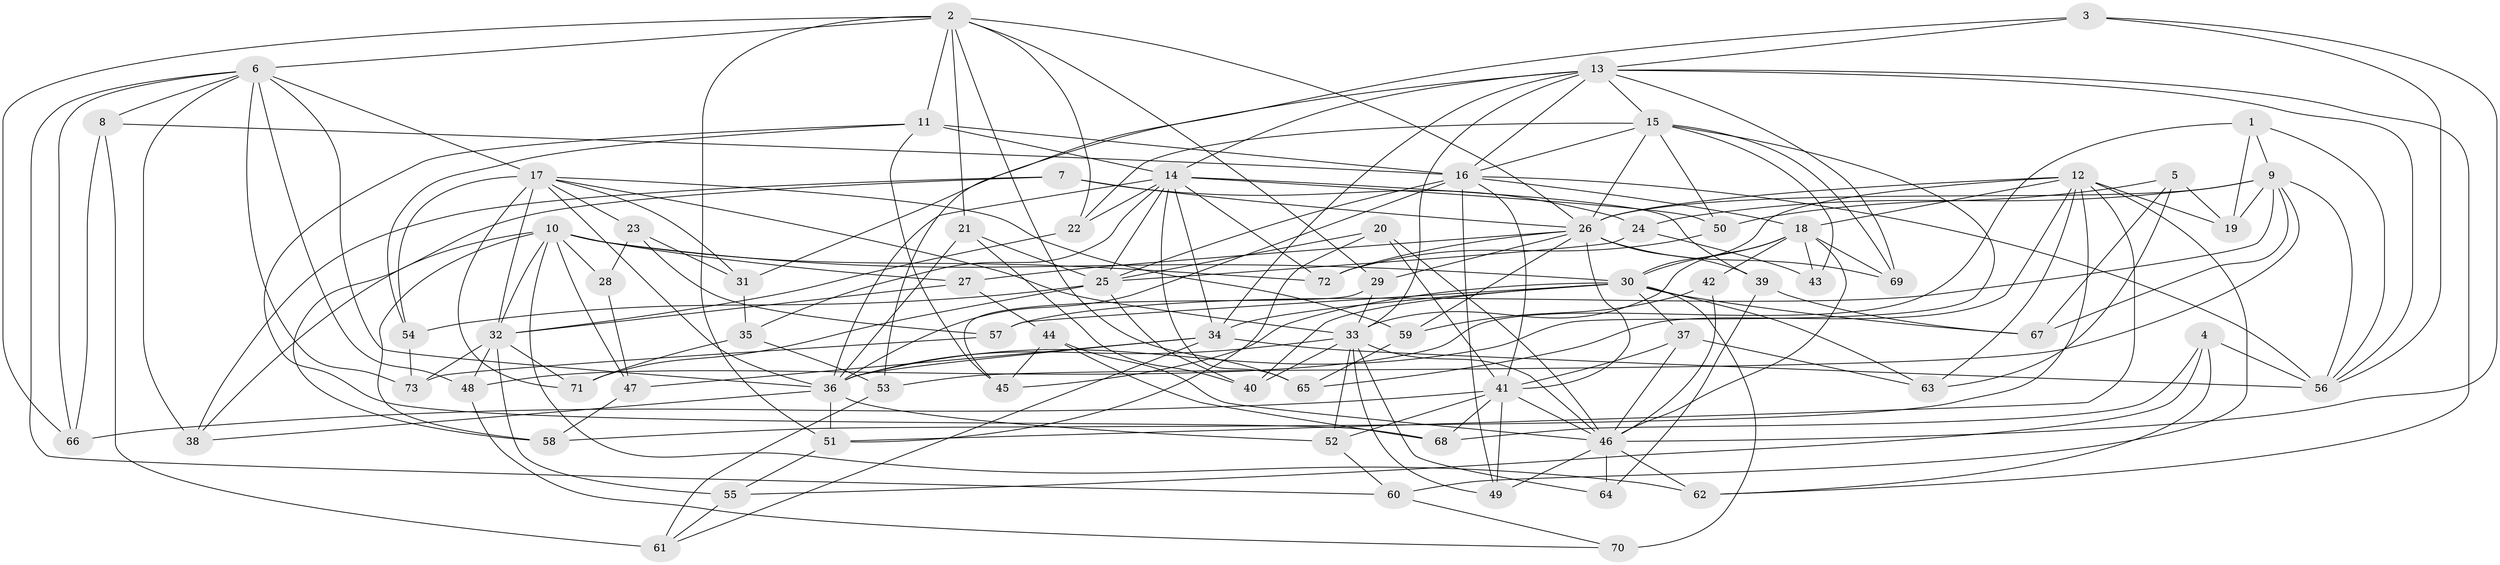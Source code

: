 // original degree distribution, {4: 1.0}
// Generated by graph-tools (version 1.1) at 2025/38/03/09/25 02:38:07]
// undirected, 73 vertices, 200 edges
graph export_dot {
graph [start="1"]
  node [color=gray90,style=filled];
  1;
  2;
  3;
  4;
  5;
  6;
  7;
  8;
  9;
  10;
  11;
  12;
  13;
  14;
  15;
  16;
  17;
  18;
  19;
  20;
  21;
  22;
  23;
  24;
  25;
  26;
  27;
  28;
  29;
  30;
  31;
  32;
  33;
  34;
  35;
  36;
  37;
  38;
  39;
  40;
  41;
  42;
  43;
  44;
  45;
  46;
  47;
  48;
  49;
  50;
  51;
  52;
  53;
  54;
  55;
  56;
  57;
  58;
  59;
  60;
  61;
  62;
  63;
  64;
  65;
  66;
  67;
  68;
  69;
  70;
  71;
  72;
  73;
  1 -- 9 [weight=1.0];
  1 -- 19 [weight=1.0];
  1 -- 48 [weight=1.0];
  1 -- 56 [weight=1.0];
  2 -- 6 [weight=1.0];
  2 -- 11 [weight=1.0];
  2 -- 21 [weight=1.0];
  2 -- 22 [weight=1.0];
  2 -- 26 [weight=1.0];
  2 -- 29 [weight=1.0];
  2 -- 51 [weight=2.0];
  2 -- 65 [weight=1.0];
  2 -- 66 [weight=1.0];
  3 -- 13 [weight=1.0];
  3 -- 46 [weight=1.0];
  3 -- 53 [weight=1.0];
  3 -- 56 [weight=1.0];
  4 -- 55 [weight=1.0];
  4 -- 56 [weight=1.0];
  4 -- 62 [weight=1.0];
  4 -- 68 [weight=1.0];
  5 -- 19 [weight=1.0];
  5 -- 50 [weight=1.0];
  5 -- 63 [weight=1.0];
  5 -- 67 [weight=1.0];
  6 -- 8 [weight=1.0];
  6 -- 17 [weight=2.0];
  6 -- 36 [weight=1.0];
  6 -- 38 [weight=1.0];
  6 -- 48 [weight=1.0];
  6 -- 60 [weight=1.0];
  6 -- 66 [weight=1.0];
  6 -- 73 [weight=1.0];
  7 -- 24 [weight=1.0];
  7 -- 26 [weight=1.0];
  7 -- 38 [weight=1.0];
  7 -- 58 [weight=1.0];
  8 -- 16 [weight=1.0];
  8 -- 61 [weight=1.0];
  8 -- 66 [weight=1.0];
  9 -- 19 [weight=1.0];
  9 -- 24 [weight=1.0];
  9 -- 26 [weight=1.0];
  9 -- 53 [weight=1.0];
  9 -- 56 [weight=1.0];
  9 -- 57 [weight=1.0];
  9 -- 67 [weight=1.0];
  10 -- 27 [weight=1.0];
  10 -- 28 [weight=2.0];
  10 -- 30 [weight=1.0];
  10 -- 32 [weight=1.0];
  10 -- 38 [weight=1.0];
  10 -- 47 [weight=1.0];
  10 -- 58 [weight=1.0];
  10 -- 62 [weight=1.0];
  10 -- 72 [weight=1.0];
  11 -- 14 [weight=2.0];
  11 -- 16 [weight=2.0];
  11 -- 45 [weight=1.0];
  11 -- 54 [weight=1.0];
  11 -- 68 [weight=1.0];
  12 -- 18 [weight=1.0];
  12 -- 19 [weight=1.0];
  12 -- 26 [weight=1.0];
  12 -- 30 [weight=1.0];
  12 -- 51 [weight=2.0];
  12 -- 58 [weight=1.0];
  12 -- 60 [weight=1.0];
  12 -- 63 [weight=1.0];
  12 -- 65 [weight=1.0];
  13 -- 14 [weight=1.0];
  13 -- 15 [weight=1.0];
  13 -- 16 [weight=1.0];
  13 -- 31 [weight=1.0];
  13 -- 33 [weight=1.0];
  13 -- 34 [weight=1.0];
  13 -- 56 [weight=1.0];
  13 -- 62 [weight=1.0];
  13 -- 69 [weight=1.0];
  14 -- 22 [weight=1.0];
  14 -- 25 [weight=1.0];
  14 -- 34 [weight=1.0];
  14 -- 35 [weight=1.0];
  14 -- 36 [weight=1.0];
  14 -- 39 [weight=1.0];
  14 -- 50 [weight=1.0];
  14 -- 65 [weight=1.0];
  14 -- 72 [weight=1.0];
  15 -- 16 [weight=1.0];
  15 -- 22 [weight=1.0];
  15 -- 26 [weight=1.0];
  15 -- 36 [weight=1.0];
  15 -- 43 [weight=1.0];
  15 -- 50 [weight=1.0];
  15 -- 69 [weight=1.0];
  16 -- 18 [weight=1.0];
  16 -- 25 [weight=1.0];
  16 -- 36 [weight=1.0];
  16 -- 41 [weight=2.0];
  16 -- 49 [weight=1.0];
  16 -- 56 [weight=1.0];
  17 -- 23 [weight=1.0];
  17 -- 31 [weight=1.0];
  17 -- 32 [weight=1.0];
  17 -- 33 [weight=1.0];
  17 -- 36 [weight=1.0];
  17 -- 54 [weight=1.0];
  17 -- 59 [weight=1.0];
  17 -- 71 [weight=1.0];
  18 -- 30 [weight=1.0];
  18 -- 33 [weight=1.0];
  18 -- 42 [weight=2.0];
  18 -- 43 [weight=2.0];
  18 -- 46 [weight=1.0];
  18 -- 69 [weight=1.0];
  20 -- 25 [weight=1.0];
  20 -- 41 [weight=1.0];
  20 -- 46 [weight=1.0];
  20 -- 51 [weight=1.0];
  21 -- 25 [weight=1.0];
  21 -- 36 [weight=1.0];
  21 -- 40 [weight=1.0];
  22 -- 32 [weight=1.0];
  23 -- 28 [weight=1.0];
  23 -- 31 [weight=1.0];
  23 -- 57 [weight=1.0];
  24 -- 25 [weight=1.0];
  24 -- 43 [weight=1.0];
  25 -- 40 [weight=1.0];
  25 -- 54 [weight=1.0];
  25 -- 71 [weight=1.0];
  26 -- 27 [weight=1.0];
  26 -- 29 [weight=1.0];
  26 -- 39 [weight=1.0];
  26 -- 41 [weight=1.0];
  26 -- 59 [weight=1.0];
  26 -- 69 [weight=1.0];
  26 -- 72 [weight=1.0];
  27 -- 32 [weight=1.0];
  27 -- 44 [weight=1.0];
  28 -- 47 [weight=1.0];
  29 -- 33 [weight=1.0];
  29 -- 45 [weight=1.0];
  30 -- 34 [weight=1.0];
  30 -- 37 [weight=1.0];
  30 -- 40 [weight=1.0];
  30 -- 45 [weight=1.0];
  30 -- 57 [weight=1.0];
  30 -- 63 [weight=1.0];
  30 -- 67 [weight=1.0];
  30 -- 70 [weight=2.0];
  31 -- 35 [weight=1.0];
  32 -- 48 [weight=1.0];
  32 -- 55 [weight=1.0];
  32 -- 71 [weight=1.0];
  32 -- 73 [weight=1.0];
  33 -- 36 [weight=1.0];
  33 -- 40 [weight=1.0];
  33 -- 46 [weight=1.0];
  33 -- 49 [weight=1.0];
  33 -- 52 [weight=1.0];
  33 -- 64 [weight=1.0];
  34 -- 36 [weight=1.0];
  34 -- 47 [weight=1.0];
  34 -- 56 [weight=2.0];
  34 -- 61 [weight=1.0];
  35 -- 53 [weight=1.0];
  35 -- 71 [weight=1.0];
  36 -- 38 [weight=1.0];
  36 -- 51 [weight=2.0];
  36 -- 52 [weight=1.0];
  37 -- 41 [weight=1.0];
  37 -- 46 [weight=1.0];
  37 -- 63 [weight=1.0];
  39 -- 64 [weight=1.0];
  39 -- 67 [weight=1.0];
  41 -- 46 [weight=1.0];
  41 -- 49 [weight=1.0];
  41 -- 52 [weight=1.0];
  41 -- 66 [weight=1.0];
  41 -- 68 [weight=1.0];
  42 -- 46 [weight=1.0];
  42 -- 59 [weight=1.0];
  44 -- 45 [weight=1.0];
  44 -- 46 [weight=1.0];
  44 -- 68 [weight=1.0];
  46 -- 49 [weight=1.0];
  46 -- 62 [weight=1.0];
  46 -- 64 [weight=2.0];
  47 -- 58 [weight=1.0];
  48 -- 70 [weight=1.0];
  50 -- 72 [weight=1.0];
  51 -- 55 [weight=1.0];
  52 -- 60 [weight=1.0];
  53 -- 61 [weight=1.0];
  54 -- 73 [weight=1.0];
  55 -- 61 [weight=1.0];
  57 -- 73 [weight=1.0];
  59 -- 65 [weight=1.0];
  60 -- 70 [weight=1.0];
}
